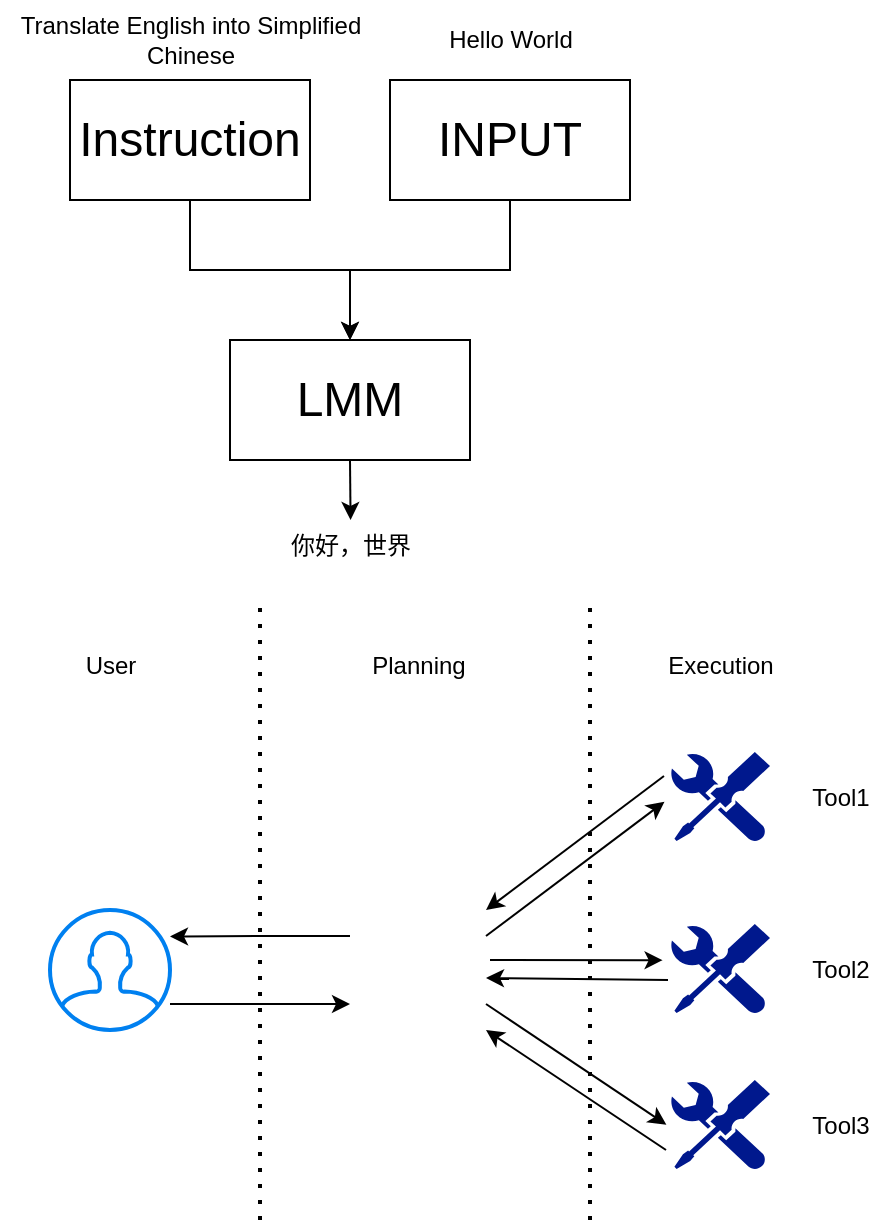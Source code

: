<mxfile version="22.0.4" type="github">
  <diagram name="第 1 页" id="CtQ_s-pGWc7jnwbh1haV">
    <mxGraphModel dx="698" dy="466" grid="1" gridSize="10" guides="1" tooltips="1" connect="1" arrows="1" fold="1" page="1" pageScale="1" pageWidth="827" pageHeight="1169" math="0" shadow="0">
      <root>
        <mxCell id="0" />
        <mxCell id="1" parent="0" />
        <mxCell id="-B8KI2uHbG9VGSkMeqf5-10" style="edgeStyle=orthogonalEdgeStyle;rounded=0;orthogonalLoop=1;jettySize=auto;html=1;entryX=0.5;entryY=0;entryDx=0;entryDy=0;" parent="1" source="-B8KI2uHbG9VGSkMeqf5-2" target="-B8KI2uHbG9VGSkMeqf5-7" edge="1">
          <mxGeometry relative="1" as="geometry" />
        </mxCell>
        <mxCell id="-B8KI2uHbG9VGSkMeqf5-2" value="&lt;font style=&quot;font-size: 24px;&quot;&gt;INPUT&lt;/font&gt;" style="whiteSpace=wrap;html=1;" parent="1" vertex="1">
          <mxGeometry x="360" y="140" width="120" height="60" as="geometry" />
        </mxCell>
        <mxCell id="-B8KI2uHbG9VGSkMeqf5-8" style="edgeStyle=orthogonalEdgeStyle;rounded=0;orthogonalLoop=1;jettySize=auto;html=1;entryX=0.5;entryY=0;entryDx=0;entryDy=0;" parent="1" source="-B8KI2uHbG9VGSkMeqf5-3" target="-B8KI2uHbG9VGSkMeqf5-7" edge="1">
          <mxGeometry relative="1" as="geometry" />
        </mxCell>
        <mxCell id="-B8KI2uHbG9VGSkMeqf5-3" value="&lt;font style=&quot;font-size: 24px;&quot;&gt;Instruction&lt;/font&gt;" style="whiteSpace=wrap;html=1;" parent="1" vertex="1">
          <mxGeometry x="200" y="140" width="120" height="60" as="geometry" />
        </mxCell>
        <mxCell id="-B8KI2uHbG9VGSkMeqf5-13" style="edgeStyle=orthogonalEdgeStyle;rounded=0;orthogonalLoop=1;jettySize=auto;html=1;exitX=0.5;exitY=1;exitDx=0;exitDy=0;" parent="1" source="-B8KI2uHbG9VGSkMeqf5-7" edge="1">
          <mxGeometry relative="1" as="geometry">
            <mxPoint x="340.286" y="360" as="targetPoint" />
          </mxGeometry>
        </mxCell>
        <mxCell id="-B8KI2uHbG9VGSkMeqf5-7" value="&lt;font style=&quot;font-size: 24px;&quot;&gt;LMM&lt;/font&gt;" style="whiteSpace=wrap;html=1;" parent="1" vertex="1">
          <mxGeometry x="280" y="270" width="120" height="60" as="geometry" />
        </mxCell>
        <mxCell id="-B8KI2uHbG9VGSkMeqf5-11" value="&lt;div&gt;Translate English into Simplified&lt;/div&gt;&lt;div&gt;Chinese&lt;/div&gt;" style="text;html=1;align=center;verticalAlign=middle;resizable=0;points=[];autosize=1;strokeColor=none;fillColor=none;" parent="1" vertex="1">
          <mxGeometry x="165" y="100" width="190" height="40" as="geometry" />
        </mxCell>
        <mxCell id="-B8KI2uHbG9VGSkMeqf5-12" value="Hello World" style="text;html=1;align=center;verticalAlign=middle;resizable=0;points=[];autosize=1;strokeColor=none;fillColor=none;" parent="1" vertex="1">
          <mxGeometry x="375" y="105" width="90" height="30" as="geometry" />
        </mxCell>
        <mxCell id="-B8KI2uHbG9VGSkMeqf5-14" value="你好，世界" style="text;html=1;align=center;verticalAlign=middle;resizable=0;points=[];autosize=1;strokeColor=none;fillColor=none;" parent="1" vertex="1">
          <mxGeometry x="300" y="358" width="80" height="30" as="geometry" />
        </mxCell>
        <mxCell id="eRIVbyPCZb618uYV63Dj-1" value="" style="html=1;verticalLabelPosition=bottom;align=center;labelBackgroundColor=#ffffff;verticalAlign=top;strokeWidth=2;strokeColor=#0080F0;shadow=0;dashed=0;shape=mxgraph.ios7.icons.user;" vertex="1" parent="1">
          <mxGeometry x="190" y="555" width="60" height="60" as="geometry" />
        </mxCell>
        <mxCell id="eRIVbyPCZb618uYV63Dj-2" value="" style="shape=image;html=1;verticalAlign=top;verticalLabelPosition=bottom;labelBackgroundColor=#ffffff;imageAspect=0;aspect=fixed;image=https://cdn1.iconfinder.com/data/icons/unicons-line-vol-5/24/robot-128.png" vertex="1" parent="1">
          <mxGeometry x="340" y="551" width="68" height="68" as="geometry" />
        </mxCell>
        <mxCell id="eRIVbyPCZb618uYV63Dj-3" style="edgeStyle=orthogonalEdgeStyle;rounded=0;orthogonalLoop=1;jettySize=auto;html=1;exitX=0;exitY=0.25;exitDx=0;exitDy=0;entryX=1;entryY=0.221;entryDx=0;entryDy=0;entryPerimeter=0;" edge="1" parent="1" source="eRIVbyPCZb618uYV63Dj-2" target="eRIVbyPCZb618uYV63Dj-1">
          <mxGeometry relative="1" as="geometry" />
        </mxCell>
        <mxCell id="eRIVbyPCZb618uYV63Dj-4" style="edgeStyle=orthogonalEdgeStyle;rounded=0;orthogonalLoop=1;jettySize=auto;html=1;exitX=1;exitY=0.783;exitDx=0;exitDy=0;entryX=0;entryY=0.75;entryDx=0;entryDy=0;exitPerimeter=0;" edge="1" parent="1" source="eRIVbyPCZb618uYV63Dj-1" target="eRIVbyPCZb618uYV63Dj-2">
          <mxGeometry relative="1" as="geometry" />
        </mxCell>
        <mxCell id="eRIVbyPCZb618uYV63Dj-5" value="User" style="text;html=1;align=center;verticalAlign=middle;resizable=0;points=[];autosize=1;strokeColor=none;fillColor=none;" vertex="1" parent="1">
          <mxGeometry x="195" y="418" width="50" height="30" as="geometry" />
        </mxCell>
        <mxCell id="eRIVbyPCZb618uYV63Dj-6" value="Planning" style="text;html=1;align=center;verticalAlign=middle;resizable=0;points=[];autosize=1;strokeColor=none;fillColor=none;" vertex="1" parent="1">
          <mxGeometry x="339" y="418" width="70" height="30" as="geometry" />
        </mxCell>
        <mxCell id="eRIVbyPCZb618uYV63Dj-7" value="" style="sketch=0;aspect=fixed;pointerEvents=1;shadow=0;dashed=0;html=1;strokeColor=none;labelPosition=center;verticalLabelPosition=bottom;verticalAlign=top;align=center;fillColor=#00188D;shape=mxgraph.mscae.enterprise.tool;" vertex="1" parent="1">
          <mxGeometry x="500" y="476" width="50" height="45" as="geometry" />
        </mxCell>
        <mxCell id="eRIVbyPCZb618uYV63Dj-8" value="" style="sketch=0;aspect=fixed;pointerEvents=1;shadow=0;dashed=0;html=1;strokeColor=none;labelPosition=center;verticalLabelPosition=bottom;verticalAlign=top;align=center;fillColor=#00188D;shape=mxgraph.mscae.enterprise.tool;" vertex="1" parent="1">
          <mxGeometry x="500" y="562" width="50" height="45" as="geometry" />
        </mxCell>
        <mxCell id="eRIVbyPCZb618uYV63Dj-9" value="" style="sketch=0;aspect=fixed;pointerEvents=1;shadow=0;dashed=0;html=1;strokeColor=none;labelPosition=center;verticalLabelPosition=bottom;verticalAlign=top;align=center;fillColor=#00188D;shape=mxgraph.mscae.enterprise.tool;" vertex="1" parent="1">
          <mxGeometry x="500" y="640" width="50" height="45" as="geometry" />
        </mxCell>
        <mxCell id="eRIVbyPCZb618uYV63Dj-11" value="" style="endArrow=classic;html=1;rounded=0;exitX=1;exitY=0.25;exitDx=0;exitDy=0;entryX=-0.055;entryY=0.552;entryDx=0;entryDy=0;entryPerimeter=0;" edge="1" parent="1" source="eRIVbyPCZb618uYV63Dj-2" target="eRIVbyPCZb618uYV63Dj-7">
          <mxGeometry width="50" height="50" relative="1" as="geometry">
            <mxPoint x="415" y="562.5" as="sourcePoint" />
            <mxPoint x="465" y="512.5" as="targetPoint" />
          </mxGeometry>
        </mxCell>
        <mxCell id="eRIVbyPCZb618uYV63Dj-12" value="" style="endArrow=classic;html=1;rounded=0;entryX=-0.074;entryY=0.402;entryDx=0;entryDy=0;entryPerimeter=0;" edge="1" parent="1" target="eRIVbyPCZb618uYV63Dj-8">
          <mxGeometry width="50" height="50" relative="1" as="geometry">
            <mxPoint x="410" y="580" as="sourcePoint" />
            <mxPoint x="485" y="580" as="targetPoint" />
            <Array as="points" />
          </mxGeometry>
        </mxCell>
        <mxCell id="eRIVbyPCZb618uYV63Dj-14" value="" style="endArrow=classic;html=1;rounded=0;exitX=1;exitY=0.75;exitDx=0;exitDy=0;entryX=-0.036;entryY=0.497;entryDx=0;entryDy=0;entryPerimeter=0;" edge="1" parent="1" source="eRIVbyPCZb618uYV63Dj-2" target="eRIVbyPCZb618uYV63Dj-9">
          <mxGeometry width="50" height="50" relative="1" as="geometry">
            <mxPoint x="418" y="578" as="sourcePoint" />
            <mxPoint x="507" y="511" as="targetPoint" />
          </mxGeometry>
        </mxCell>
        <mxCell id="eRIVbyPCZb618uYV63Dj-15" value="Tool1" style="text;html=1;align=center;verticalAlign=middle;resizable=0;points=[];autosize=1;strokeColor=none;fillColor=none;" vertex="1" parent="1">
          <mxGeometry x="560" y="483.5" width="50" height="30" as="geometry" />
        </mxCell>
        <mxCell id="eRIVbyPCZb618uYV63Dj-16" value="Tool2" style="text;html=1;align=center;verticalAlign=middle;resizable=0;points=[];autosize=1;strokeColor=none;fillColor=none;" vertex="1" parent="1">
          <mxGeometry x="560" y="570" width="50" height="30" as="geometry" />
        </mxCell>
        <mxCell id="eRIVbyPCZb618uYV63Dj-17" value="Tool3" style="text;html=1;align=center;verticalAlign=middle;resizable=0;points=[];autosize=1;strokeColor=none;fillColor=none;" vertex="1" parent="1">
          <mxGeometry x="560" y="647.5" width="50" height="30" as="geometry" />
        </mxCell>
        <mxCell id="eRIVbyPCZb618uYV63Dj-18" value="Execution" style="text;html=1;align=center;verticalAlign=middle;resizable=0;points=[];autosize=1;strokeColor=none;fillColor=none;" vertex="1" parent="1">
          <mxGeometry x="485" y="418" width="80" height="30" as="geometry" />
        </mxCell>
        <mxCell id="eRIVbyPCZb618uYV63Dj-19" value="" style="endArrow=none;dashed=1;html=1;dashPattern=1 3;strokeWidth=2;rounded=0;" edge="1" parent="1">
          <mxGeometry width="50" height="50" relative="1" as="geometry">
            <mxPoint x="295" y="710" as="sourcePoint" />
            <mxPoint x="295" y="400" as="targetPoint" />
          </mxGeometry>
        </mxCell>
        <mxCell id="eRIVbyPCZb618uYV63Dj-20" value="" style="endArrow=none;dashed=1;html=1;dashPattern=1 3;strokeWidth=2;rounded=0;" edge="1" parent="1">
          <mxGeometry width="50" height="50" relative="1" as="geometry">
            <mxPoint x="460" y="710" as="sourcePoint" />
            <mxPoint x="460" y="400" as="targetPoint" />
          </mxGeometry>
        </mxCell>
        <mxCell id="eRIVbyPCZb618uYV63Dj-21" value="" style="endArrow=classic;html=1;rounded=0;exitX=1;exitY=0.25;exitDx=0;exitDy=0;entryX=-0.055;entryY=0.552;entryDx=0;entryDy=0;entryPerimeter=0;" edge="1" parent="1">
          <mxGeometry width="50" height="50" relative="1" as="geometry">
            <mxPoint x="497" y="488" as="sourcePoint" />
            <mxPoint x="408" y="555" as="targetPoint" />
          </mxGeometry>
        </mxCell>
        <mxCell id="eRIVbyPCZb618uYV63Dj-22" value="" style="endArrow=classic;html=1;rounded=0;exitX=1;exitY=0.5;exitDx=0;exitDy=0;entryX=-0.029;entryY=0.538;entryDx=0;entryDy=0;entryPerimeter=0;" edge="1" parent="1">
          <mxGeometry width="50" height="50" relative="1" as="geometry">
            <mxPoint x="499" y="590" as="sourcePoint" />
            <mxPoint x="408" y="589" as="targetPoint" />
          </mxGeometry>
        </mxCell>
        <mxCell id="eRIVbyPCZb618uYV63Dj-23" value="" style="endArrow=classic;html=1;rounded=0;exitX=1;exitY=0.75;exitDx=0;exitDy=0;entryX=-0.036;entryY=0.497;entryDx=0;entryDy=0;entryPerimeter=0;" edge="1" parent="1">
          <mxGeometry width="50" height="50" relative="1" as="geometry">
            <mxPoint x="498" y="675" as="sourcePoint" />
            <mxPoint x="408" y="615" as="targetPoint" />
          </mxGeometry>
        </mxCell>
      </root>
    </mxGraphModel>
  </diagram>
</mxfile>
